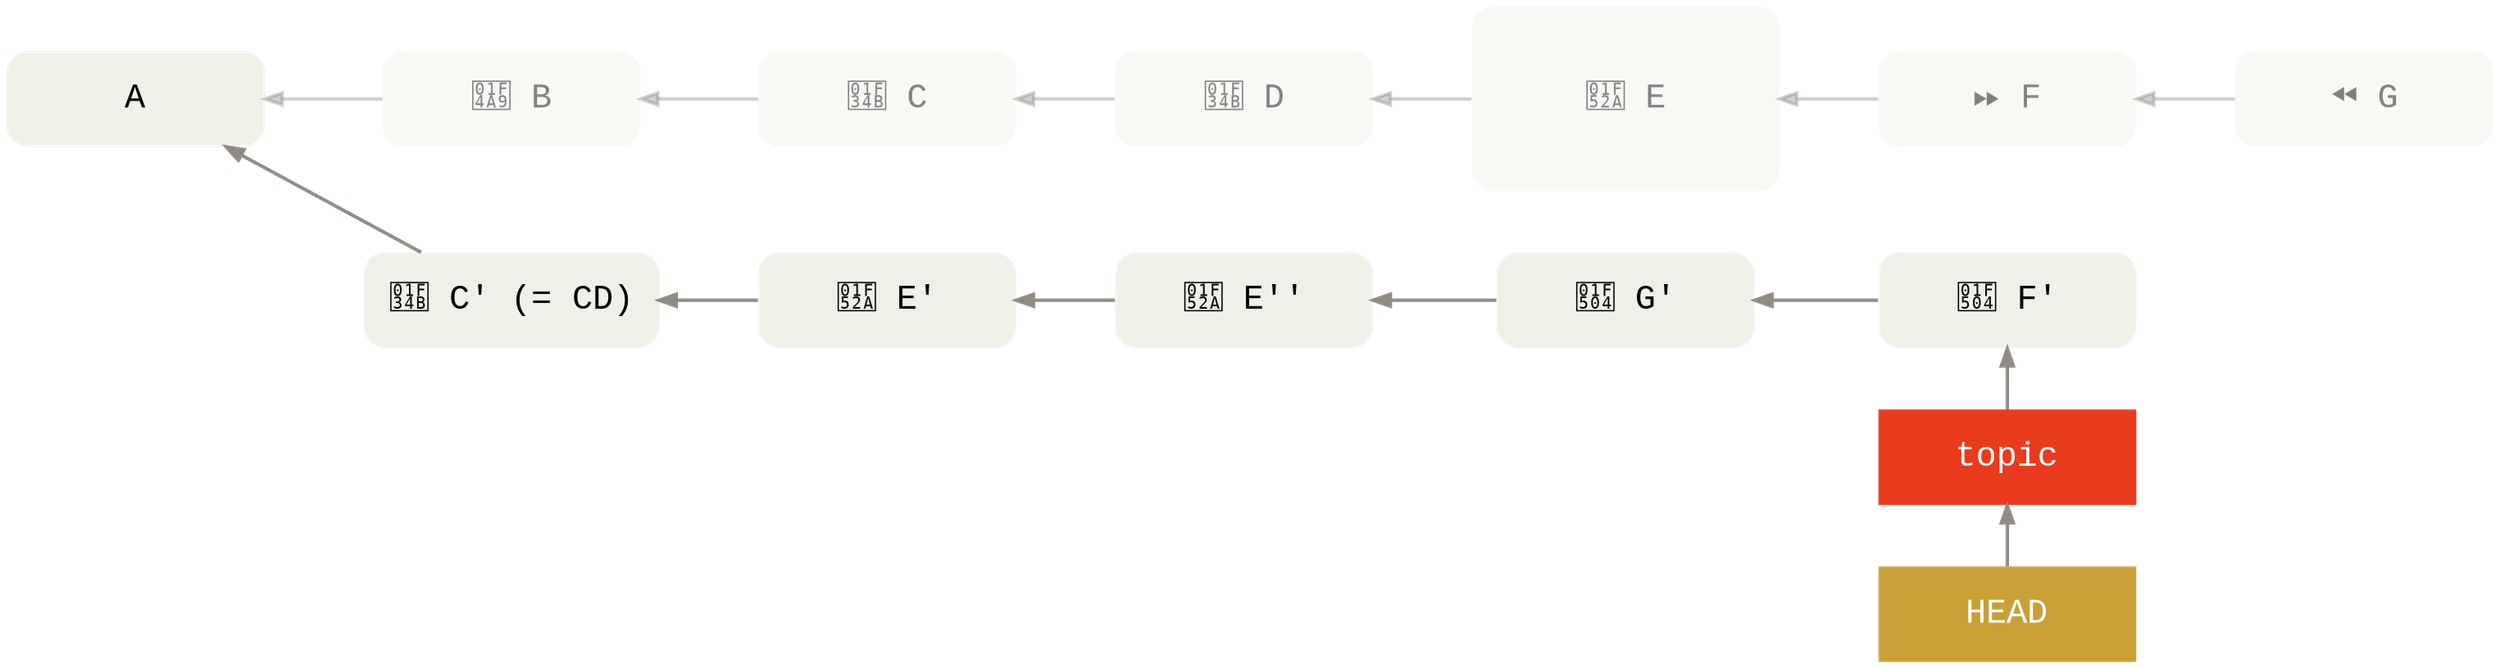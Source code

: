 digraph Git {
  bgcolor="transparent"

  rankdir=LR
  ranksep=.8
  nodesep=.5

  edge [color="#8f8a83"
        penwidth=2
        dir="back"]
  node [shape=box
        fontname="Menlo, Monaco, Consolas, Lucida Console, Courier New, monospace"
        fontsize=20
        margin=".2,.23"
        width=2.1
        penwidth=0]

  node [style="filled"
        fontcolor="#ffffff"]
  HEAD [fillcolor="#c8a036"]
  topic [fillcolor="#e93a1d"]

  node [style="rounded,filled"
        fillcolor="#f0efe8"
        fontcolor="black"]
  A

  node [fillcolor="#f0efe864"
        fontcolor="#7f7f7f"
        group=unreachable]
  edge [color="#8f8a8364"]
  B [label="💩 B"]
  C [label="🍋 C"]
  D [label="🍋 D"]
  E [label="🔪 E" width=2.5 height=1.5 ]
  F [label="⏩ F"]
  G [label="⏪ G"]
  A -> B [weight=10]
  B -> C -> D -> E -> F -> G

  node [fillcolor="#f0efe8"
        fontcolor="black"]
  edge [color="#8f8a83"]

  // No cluster draws label below.
  {
    rank=same
    Fr -> topic -> HEAD
  }

  CD [label="🍋 C' (= CD)"]
  E1 [label="🔪 E'"]
  E2 [label="🔪 E''"]
  Gr [label="🔄 G'"]
  Fr [label="🔄 F'"]
  A -> CD -> E1 -> E2 -> Gr -> Fr

  node [style=invis]
  edge [style=invis]
  A_ -> CD

  {
    rank=same
    A -> A_
  }
}
